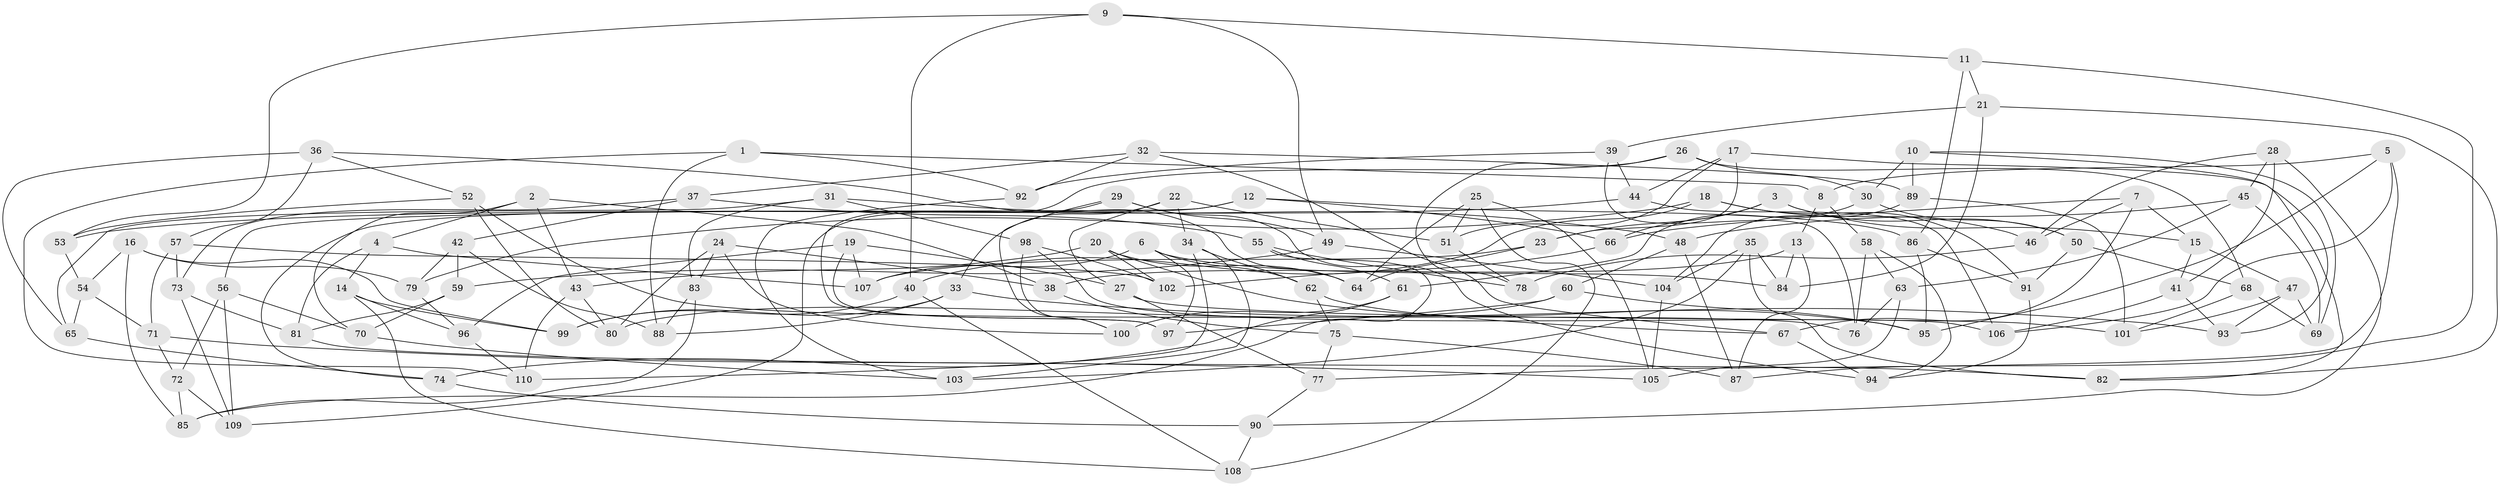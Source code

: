 // Generated by graph-tools (version 1.1) at 2025/16/03/09/25 04:16:31]
// undirected, 110 vertices, 220 edges
graph export_dot {
graph [start="1"]
  node [color=gray90,style=filled];
  1;
  2;
  3;
  4;
  5;
  6;
  7;
  8;
  9;
  10;
  11;
  12;
  13;
  14;
  15;
  16;
  17;
  18;
  19;
  20;
  21;
  22;
  23;
  24;
  25;
  26;
  27;
  28;
  29;
  30;
  31;
  32;
  33;
  34;
  35;
  36;
  37;
  38;
  39;
  40;
  41;
  42;
  43;
  44;
  45;
  46;
  47;
  48;
  49;
  50;
  51;
  52;
  53;
  54;
  55;
  56;
  57;
  58;
  59;
  60;
  61;
  62;
  63;
  64;
  65;
  66;
  67;
  68;
  69;
  70;
  71;
  72;
  73;
  74;
  75;
  76;
  77;
  78;
  79;
  80;
  81;
  82;
  83;
  84;
  85;
  86;
  87;
  88;
  89;
  90;
  91;
  92;
  93;
  94;
  95;
  96;
  97;
  98;
  99;
  100;
  101;
  102;
  103;
  104;
  105;
  106;
  107;
  108;
  109;
  110;
  1 -- 88;
  1 -- 8;
  1 -- 110;
  1 -- 92;
  2 -- 38;
  2 -- 70;
  2 -- 4;
  2 -- 43;
  3 -- 50;
  3 -- 66;
  3 -- 23;
  3 -- 15;
  4 -- 107;
  4 -- 14;
  4 -- 81;
  5 -- 8;
  5 -- 77;
  5 -- 106;
  5 -- 95;
  6 -- 97;
  6 -- 84;
  6 -- 107;
  6 -- 62;
  7 -- 67;
  7 -- 46;
  7 -- 15;
  7 -- 66;
  8 -- 58;
  8 -- 13;
  9 -- 11;
  9 -- 49;
  9 -- 40;
  9 -- 53;
  10 -- 69;
  10 -- 89;
  10 -- 30;
  10 -- 93;
  11 -- 21;
  11 -- 86;
  11 -- 87;
  12 -- 66;
  12 -- 56;
  12 -- 86;
  12 -- 74;
  13 -- 87;
  13 -- 38;
  13 -- 84;
  14 -- 96;
  14 -- 99;
  14 -- 108;
  15 -- 47;
  15 -- 41;
  16 -- 54;
  16 -- 99;
  16 -- 79;
  16 -- 85;
  17 -- 82;
  17 -- 23;
  17 -- 44;
  17 -- 51;
  18 -- 40;
  18 -- 46;
  18 -- 79;
  18 -- 91;
  19 -- 96;
  19 -- 27;
  19 -- 107;
  19 -- 97;
  20 -- 95;
  20 -- 64;
  20 -- 43;
  20 -- 102;
  21 -- 84;
  21 -- 82;
  21 -- 39;
  22 -- 33;
  22 -- 34;
  22 -- 27;
  22 -- 51;
  23 -- 64;
  23 -- 107;
  24 -- 100;
  24 -- 38;
  24 -- 83;
  24 -- 80;
  25 -- 105;
  25 -- 108;
  25 -- 51;
  25 -- 64;
  26 -- 30;
  26 -- 97;
  26 -- 68;
  26 -- 78;
  27 -- 101;
  27 -- 77;
  28 -- 45;
  28 -- 90;
  28 -- 46;
  28 -- 41;
  29 -- 109;
  29 -- 94;
  29 -- 100;
  29 -- 49;
  30 -- 61;
  30 -- 50;
  31 -- 48;
  31 -- 65;
  31 -- 83;
  31 -- 98;
  32 -- 92;
  32 -- 37;
  32 -- 89;
  32 -- 67;
  33 -- 93;
  33 -- 88;
  33 -- 99;
  34 -- 62;
  34 -- 110;
  34 -- 103;
  35 -- 82;
  35 -- 103;
  35 -- 84;
  35 -- 104;
  36 -- 52;
  36 -- 57;
  36 -- 64;
  36 -- 65;
  37 -- 73;
  37 -- 42;
  37 -- 55;
  38 -- 75;
  39 -- 92;
  39 -- 76;
  39 -- 44;
  40 -- 99;
  40 -- 108;
  41 -- 93;
  41 -- 106;
  42 -- 79;
  42 -- 59;
  42 -- 88;
  43 -- 110;
  43 -- 80;
  44 -- 106;
  44 -- 53;
  45 -- 48;
  45 -- 63;
  45 -- 69;
  46 -- 78;
  47 -- 69;
  47 -- 93;
  47 -- 101;
  48 -- 87;
  48 -- 60;
  49 -- 104;
  49 -- 59;
  50 -- 68;
  50 -- 91;
  51 -- 78;
  52 -- 53;
  52 -- 80;
  52 -- 76;
  53 -- 54;
  54 -- 71;
  54 -- 65;
  55 -- 61;
  55 -- 85;
  55 -- 78;
  56 -- 72;
  56 -- 70;
  56 -- 109;
  57 -- 102;
  57 -- 73;
  57 -- 71;
  58 -- 63;
  58 -- 76;
  58 -- 94;
  59 -- 81;
  59 -- 70;
  60 -- 97;
  60 -- 80;
  60 -- 95;
  61 -- 74;
  61 -- 100;
  62 -- 67;
  62 -- 75;
  63 -- 105;
  63 -- 76;
  65 -- 74;
  66 -- 102;
  67 -- 94;
  68 -- 69;
  68 -- 101;
  70 -- 103;
  71 -- 105;
  71 -- 72;
  72 -- 109;
  72 -- 85;
  73 -- 81;
  73 -- 109;
  74 -- 90;
  75 -- 77;
  75 -- 87;
  77 -- 90;
  79 -- 96;
  81 -- 82;
  83 -- 88;
  83 -- 85;
  86 -- 95;
  86 -- 91;
  89 -- 101;
  89 -- 104;
  90 -- 108;
  91 -- 94;
  92 -- 103;
  96 -- 110;
  98 -- 106;
  98 -- 102;
  98 -- 100;
  104 -- 105;
}
